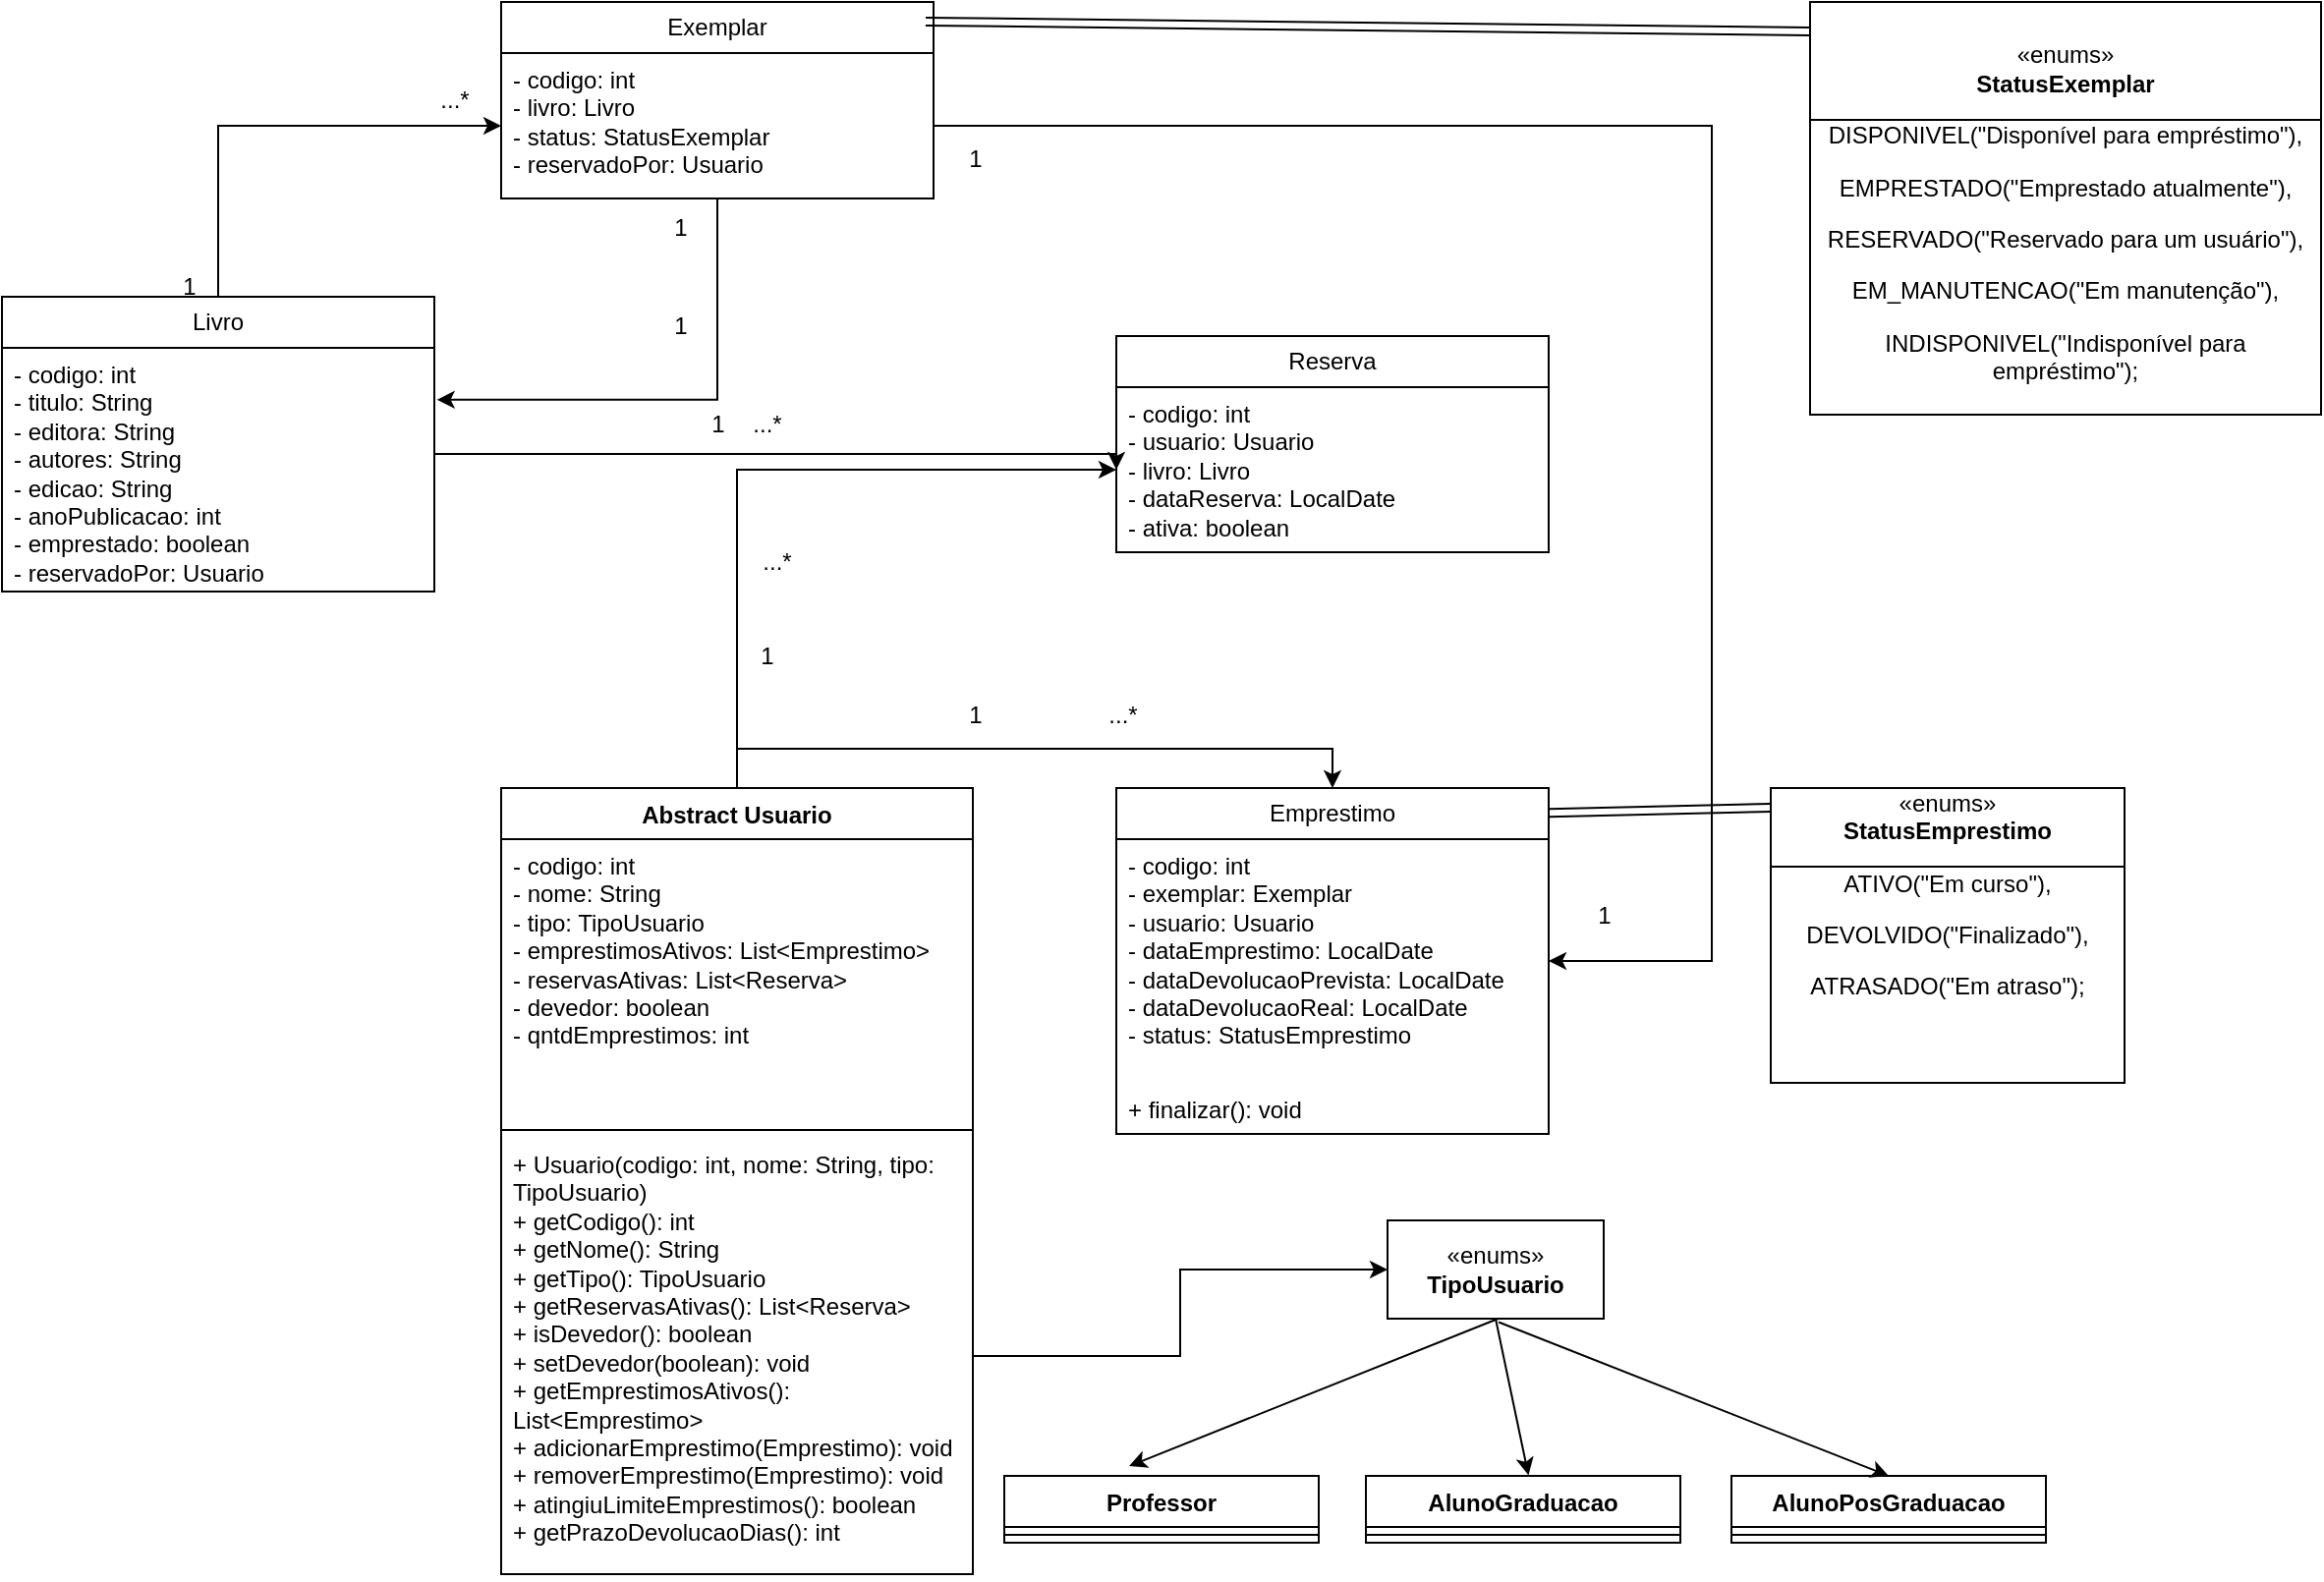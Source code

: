 <mxfile version="27.0.5">
  <diagram name="Página-1" id="qFsdDP8MJ4EGLzktBLl0">
    <mxGraphModel dx="1327" dy="1987" grid="1" gridSize="10" guides="1" tooltips="1" connect="1" arrows="1" fold="1" page="1" pageScale="1" pageWidth="827" pageHeight="1169" math="0" shadow="0">
      <root>
        <mxCell id="0" />
        <mxCell id="1" parent="0" />
        <mxCell id="Agw1DdUP6BiHVhbd0GuQ-39" style="edgeStyle=orthogonalEdgeStyle;rounded=0;orthogonalLoop=1;jettySize=auto;html=1;exitX=0.5;exitY=0;exitDx=0;exitDy=0;entryX=0.5;entryY=0;entryDx=0;entryDy=0;" parent="1" source="Agw1DdUP6BiHVhbd0GuQ-1" target="Agw1DdUP6BiHVhbd0GuQ-26" edge="1">
          <mxGeometry relative="1" as="geometry" />
        </mxCell>
        <mxCell id="Agw1DdUP6BiHVhbd0GuQ-1" value="Abstract Usuario" style="swimlane;fontStyle=1;align=center;verticalAlign=top;childLayout=stackLayout;horizontal=1;startSize=26;horizontalStack=0;resizeParent=1;resizeParentMax=0;resizeLast=0;collapsible=1;marginBottom=0;whiteSpace=wrap;html=1;" parent="1" vertex="1">
          <mxGeometry x="294" y="80" width="240" height="400" as="geometry" />
        </mxCell>
        <mxCell id="Agw1DdUP6BiHVhbd0GuQ-2" value="- codigo: int&lt;br&gt;- nome: String&lt;br&gt;- tipo: TipoUsuario&lt;br&gt;- emprestimosAtivos: List&amp;lt;Emprestimo&amp;gt;&lt;br&gt;- reservasAtivas: List&amp;lt;Reserva&amp;gt;&lt;br&gt;- devedor: boolean&lt;br&gt;- qntdEmprestimos: int" style="text;strokeColor=none;fillColor=none;align=left;verticalAlign=top;spacingLeft=4;spacingRight=4;overflow=hidden;rotatable=0;points=[[0,0.5],[1,0.5]];portConstraint=eastwest;whiteSpace=wrap;html=1;" parent="Agw1DdUP6BiHVhbd0GuQ-1" vertex="1">
          <mxGeometry y="26" width="240" height="144" as="geometry" />
        </mxCell>
        <mxCell id="Agw1DdUP6BiHVhbd0GuQ-3" value="" style="line;strokeWidth=1;fillColor=none;align=left;verticalAlign=middle;spacingTop=-1;spacingLeft=3;spacingRight=3;rotatable=0;labelPosition=right;points=[];portConstraint=eastwest;strokeColor=inherit;" parent="Agw1DdUP6BiHVhbd0GuQ-1" vertex="1">
          <mxGeometry y="170" width="240" height="8" as="geometry" />
        </mxCell>
        <mxCell id="Agw1DdUP6BiHVhbd0GuQ-4" value="+ Usuario(codigo: int, nome: String, tipo: TipoUsuario)&lt;br&gt;+ getCodigo(): int&lt;br&gt;+ getNome(): String&lt;br&gt;+ getTipo(): TipoUsuario&lt;br&gt;+ getReservasAtivas(): List&amp;lt;Reserva&amp;gt;&lt;br&gt;+ isDevedor(): boolean&lt;br&gt;+ setDevedor(boolean): void&lt;br&gt;+ getEmprestimosAtivos(): List&amp;lt;Emprestimo&amp;gt;&lt;br&gt;+ adicionarEmprestimo(Emprestimo): void&lt;br&gt;+ removerEmprestimo(Emprestimo): void&lt;br&gt;+ atingiuLimiteEmprestimos(): boolean&lt;br&gt;+ getPrazoDevolucaoDias(): int" style="text;strokeColor=none;fillColor=none;align=left;verticalAlign=top;spacingLeft=4;spacingRight=4;overflow=hidden;rotatable=0;points=[[0,0.5],[1,0.5]];portConstraint=eastwest;whiteSpace=wrap;html=1;" parent="Agw1DdUP6BiHVhbd0GuQ-1" vertex="1">
          <mxGeometry y="178" width="240" height="222" as="geometry" />
        </mxCell>
        <mxCell id="Agw1DdUP6BiHVhbd0GuQ-9" value="Professor" style="swimlane;fontStyle=1;align=center;verticalAlign=top;childLayout=stackLayout;horizontal=1;startSize=26;horizontalStack=0;resizeParent=1;resizeParentMax=0;resizeLast=0;collapsible=1;marginBottom=0;whiteSpace=wrap;html=1;" parent="1" vertex="1">
          <mxGeometry x="550" y="430" width="160" height="34" as="geometry" />
        </mxCell>
        <mxCell id="Agw1DdUP6BiHVhbd0GuQ-11" value="" style="line;strokeWidth=1;fillColor=none;align=left;verticalAlign=middle;spacingTop=-1;spacingLeft=3;spacingRight=3;rotatable=0;labelPosition=right;points=[];portConstraint=eastwest;strokeColor=inherit;" parent="Agw1DdUP6BiHVhbd0GuQ-9" vertex="1">
          <mxGeometry y="26" width="160" height="8" as="geometry" />
        </mxCell>
        <mxCell id="Agw1DdUP6BiHVhbd0GuQ-13" value="AlunoGraduacao" style="swimlane;fontStyle=1;align=center;verticalAlign=top;childLayout=stackLayout;horizontal=1;startSize=26;horizontalStack=0;resizeParent=1;resizeParentMax=0;resizeLast=0;collapsible=1;marginBottom=0;whiteSpace=wrap;html=1;" parent="1" vertex="1">
          <mxGeometry x="734" y="430" width="160" height="34" as="geometry" />
        </mxCell>
        <mxCell id="Agw1DdUP6BiHVhbd0GuQ-15" value="" style="line;strokeWidth=1;fillColor=none;align=left;verticalAlign=middle;spacingTop=-1;spacingLeft=3;spacingRight=3;rotatable=0;labelPosition=right;points=[];portConstraint=eastwest;strokeColor=inherit;" parent="Agw1DdUP6BiHVhbd0GuQ-13" vertex="1">
          <mxGeometry y="26" width="160" height="8" as="geometry" />
        </mxCell>
        <mxCell id="Agw1DdUP6BiHVhbd0GuQ-17" value="AlunoPosGraduacao" style="swimlane;fontStyle=1;align=center;verticalAlign=top;childLayout=stackLayout;horizontal=1;startSize=26;horizontalStack=0;resizeParent=1;resizeParentMax=0;resizeLast=0;collapsible=1;marginBottom=0;whiteSpace=wrap;html=1;" parent="1" vertex="1">
          <mxGeometry x="920" y="430" width="160" height="34" as="geometry" />
        </mxCell>
        <mxCell id="Agw1DdUP6BiHVhbd0GuQ-19" value="" style="line;strokeWidth=1;fillColor=none;align=left;verticalAlign=middle;spacingTop=-1;spacingLeft=3;spacingRight=3;rotatable=0;labelPosition=right;points=[];portConstraint=eastwest;strokeColor=inherit;" parent="Agw1DdUP6BiHVhbd0GuQ-17" vertex="1">
          <mxGeometry y="26" width="160" height="8" as="geometry" />
        </mxCell>
        <mxCell id="Agw1DdUP6BiHVhbd0GuQ-22" value="" style="endArrow=classic;html=1;rounded=0;exitX=0.447;exitY=1.01;exitDx=0;exitDy=0;exitPerimeter=0;entryX=0.397;entryY=-0.046;entryDx=0;entryDy=0;entryPerimeter=0;" parent="1" edge="1">
          <mxGeometry width="50" height="50" relative="1" as="geometry">
            <mxPoint x="801.28" y="350" as="sourcePoint" />
            <mxPoint x="613.52" y="425.02" as="targetPoint" />
          </mxGeometry>
        </mxCell>
        <mxCell id="Agw1DdUP6BiHVhbd0GuQ-23" value="" style="endArrow=classic;html=1;rounded=0;exitX=0.477;exitY=1.016;exitDx=0;exitDy=0;exitPerimeter=0;entryX=0.517;entryY=-0.009;entryDx=0;entryDy=0;entryPerimeter=0;" parent="1" target="Agw1DdUP6BiHVhbd0GuQ-13" edge="1">
          <mxGeometry width="50" height="50" relative="1" as="geometry">
            <mxPoint x="800" y="350.002" as="sourcePoint" />
            <mxPoint x="805.52" y="426.45" as="targetPoint" />
          </mxGeometry>
        </mxCell>
        <mxCell id="Agw1DdUP6BiHVhbd0GuQ-24" value="" style="endArrow=classic;html=1;rounded=0;exitX=0.448;exitY=1.008;exitDx=0;exitDy=0;exitPerimeter=0;entryX=0.5;entryY=0;entryDx=0;entryDy=0;" parent="1" target="Agw1DdUP6BiHVhbd0GuQ-17" edge="1">
          <mxGeometry width="50" height="50" relative="1" as="geometry">
            <mxPoint x="801.52" y="351.776" as="sourcePoint" />
            <mxPoint x="990" y="500" as="targetPoint" />
          </mxGeometry>
        </mxCell>
        <mxCell id="Agw1DdUP6BiHVhbd0GuQ-26" value="Emprestimo" style="swimlane;fontStyle=0;childLayout=stackLayout;horizontal=1;startSize=26;fillColor=none;horizontalStack=0;resizeParent=1;resizeParentMax=0;resizeLast=0;collapsible=1;marginBottom=0;whiteSpace=wrap;html=1;" parent="1" vertex="1">
          <mxGeometry x="607" y="80" width="220" height="176" as="geometry" />
        </mxCell>
        <mxCell id="Agw1DdUP6BiHVhbd0GuQ-27" value="- codigo: int&lt;br&gt;- exemplar: Exemplar&lt;br&gt;- usuario: Usuario&lt;br&gt;- dataEmprestimo: LocalDate&lt;br&gt;- dataDevolucaoPrevista: LocalDate&lt;br&gt;- dataDevolucaoReal: LocalDate&lt;br&gt;- status: StatusEmprestimo" style="text;strokeColor=none;fillColor=none;align=left;verticalAlign=top;spacingLeft=4;spacingRight=4;overflow=hidden;rotatable=0;points=[[0,0.5],[1,0.5]];portConstraint=eastwest;whiteSpace=wrap;html=1;" parent="Agw1DdUP6BiHVhbd0GuQ-26" vertex="1">
          <mxGeometry y="26" width="220" height="124" as="geometry" />
        </mxCell>
        <mxCell id="Agw1DdUP6BiHVhbd0GuQ-28" value="+ finalizar(): void" style="text;strokeColor=none;fillColor=none;align=left;verticalAlign=top;spacingLeft=4;spacingRight=4;overflow=hidden;rotatable=0;points=[[0,0.5],[1,0.5]];portConstraint=eastwest;whiteSpace=wrap;html=1;" parent="Agw1DdUP6BiHVhbd0GuQ-26" vertex="1">
          <mxGeometry y="150" width="220" height="26" as="geometry" />
        </mxCell>
        <mxCell id="Agw1DdUP6BiHVhbd0GuQ-30" value="Reserva" style="swimlane;fontStyle=0;childLayout=stackLayout;horizontal=1;startSize=26;fillColor=none;horizontalStack=0;resizeParent=1;resizeParentMax=0;resizeLast=0;collapsible=1;marginBottom=0;whiteSpace=wrap;html=1;" parent="1" vertex="1">
          <mxGeometry x="607" y="-150" width="220" height="110" as="geometry" />
        </mxCell>
        <mxCell id="Agw1DdUP6BiHVhbd0GuQ-31" value="- codigo: int&lt;br&gt;- usuario: Usuario&lt;br&gt;- livro: Livro&lt;br&gt;- dataReserva: LocalDate&lt;br&gt;- ativa: boolean" style="text;strokeColor=none;fillColor=none;align=left;verticalAlign=top;spacingLeft=4;spacingRight=4;overflow=hidden;rotatable=0;points=[[0,0.5],[1,0.5]];portConstraint=eastwest;whiteSpace=wrap;html=1;" parent="Agw1DdUP6BiHVhbd0GuQ-30" vertex="1">
          <mxGeometry y="26" width="220" height="84" as="geometry" />
        </mxCell>
        <mxCell id="Agw1DdUP6BiHVhbd0GuQ-45" style="edgeStyle=orthogonalEdgeStyle;rounded=0;orthogonalLoop=1;jettySize=auto;html=1;exitX=0.5;exitY=0;exitDx=0;exitDy=0;" parent="1" source="Agw1DdUP6BiHVhbd0GuQ-33" target="Agw1DdUP6BiHVhbd0GuQ-37" edge="1">
          <mxGeometry relative="1" as="geometry" />
        </mxCell>
        <mxCell id="Agw1DdUP6BiHVhbd0GuQ-33" value="Livro" style="swimlane;fontStyle=0;childLayout=stackLayout;horizontal=1;startSize=26;fillColor=none;horizontalStack=0;resizeParent=1;resizeParentMax=0;resizeLast=0;collapsible=1;marginBottom=0;whiteSpace=wrap;html=1;" parent="1" vertex="1">
          <mxGeometry x="40" y="-170" width="220" height="150" as="geometry" />
        </mxCell>
        <mxCell id="Agw1DdUP6BiHVhbd0GuQ-34" value="- codigo: int&lt;br&gt;- titulo: String&lt;br&gt;- editora: String&lt;br&gt;- autores: String&lt;br&gt;- edicao: String&lt;br&gt;- anoPublicacao: int&lt;br&gt;- emprestado: boolean&lt;br&gt;- reservadoPor: Usuario" style="text;strokeColor=none;fillColor=none;align=left;verticalAlign=top;spacingLeft=4;spacingRight=4;overflow=hidden;rotatable=0;points=[[0,0.5],[1,0.5]];portConstraint=eastwest;whiteSpace=wrap;html=1;" parent="Agw1DdUP6BiHVhbd0GuQ-33" vertex="1">
          <mxGeometry y="26" width="220" height="124" as="geometry" />
        </mxCell>
        <mxCell id="Agw1DdUP6BiHVhbd0GuQ-36" value="Exemplar" style="swimlane;fontStyle=0;childLayout=stackLayout;horizontal=1;startSize=26;fillColor=none;horizontalStack=0;resizeParent=1;resizeParentMax=0;resizeLast=0;collapsible=1;marginBottom=0;whiteSpace=wrap;html=1;" parent="1" vertex="1">
          <mxGeometry x="294" y="-320" width="220" height="100" as="geometry" />
        </mxCell>
        <mxCell id="Agw1DdUP6BiHVhbd0GuQ-37" value="- codigo: int&lt;br&gt;- livro: Livro&lt;br&gt;- status: StatusExemplar&lt;br&gt;- reservadoPor: Usuario" style="text;strokeColor=none;fillColor=none;align=left;verticalAlign=top;spacingLeft=4;spacingRight=4;overflow=hidden;rotatable=0;points=[[0,0.5],[1,0.5]];portConstraint=eastwest;whiteSpace=wrap;html=1;" parent="Agw1DdUP6BiHVhbd0GuQ-36" vertex="1">
          <mxGeometry y="26" width="220" height="74" as="geometry" />
        </mxCell>
        <mxCell id="Agw1DdUP6BiHVhbd0GuQ-40" value="1" style="text;html=1;align=center;verticalAlign=middle;resizable=0;points=[];autosize=1;strokeColor=none;fillColor=none;" parent="1" vertex="1">
          <mxGeometry x="520" y="28" width="30" height="30" as="geometry" />
        </mxCell>
        <mxCell id="Agw1DdUP6BiHVhbd0GuQ-41" value="...*" style="text;html=1;align=center;verticalAlign=middle;resizable=0;points=[];autosize=1;strokeColor=none;fillColor=none;" parent="1" vertex="1">
          <mxGeometry x="590" y="28" width="40" height="30" as="geometry" />
        </mxCell>
        <mxCell id="Agw1DdUP6BiHVhbd0GuQ-42" style="edgeStyle=orthogonalEdgeStyle;rounded=0;orthogonalLoop=1;jettySize=auto;html=1;entryX=0;entryY=0.5;entryDx=0;entryDy=0;" parent="1" source="Agw1DdUP6BiHVhbd0GuQ-1" target="Agw1DdUP6BiHVhbd0GuQ-31" edge="1">
          <mxGeometry relative="1" as="geometry" />
        </mxCell>
        <mxCell id="Agw1DdUP6BiHVhbd0GuQ-43" value="...*" style="text;html=1;align=center;verticalAlign=middle;resizable=0;points=[];autosize=1;strokeColor=none;fillColor=none;" parent="1" vertex="1">
          <mxGeometry x="409" y="-120" width="40" height="30" as="geometry" />
        </mxCell>
        <mxCell id="Agw1DdUP6BiHVhbd0GuQ-46" value="1" style="text;html=1;align=center;verticalAlign=middle;resizable=0;points=[];autosize=1;strokeColor=none;fillColor=none;" parent="1" vertex="1">
          <mxGeometry x="120" y="-190" width="30" height="30" as="geometry" />
        </mxCell>
        <mxCell id="Agw1DdUP6BiHVhbd0GuQ-47" value="...*" style="text;html=1;align=center;verticalAlign=middle;resizable=0;points=[];autosize=1;strokeColor=none;fillColor=none;" parent="1" vertex="1">
          <mxGeometry x="250" y="-285" width="40" height="30" as="geometry" />
        </mxCell>
        <mxCell id="Agw1DdUP6BiHVhbd0GuQ-48" style="edgeStyle=orthogonalEdgeStyle;rounded=0;orthogonalLoop=1;jettySize=auto;html=1;exitX=1;exitY=0.5;exitDx=0;exitDy=0;entryX=0;entryY=0.5;entryDx=0;entryDy=0;" parent="1" source="Agw1DdUP6BiHVhbd0GuQ-34" target="Agw1DdUP6BiHVhbd0GuQ-31" edge="1">
          <mxGeometry relative="1" as="geometry">
            <Array as="points">
              <mxPoint x="260" y="-90" />
              <mxPoint x="607" y="-90" />
            </Array>
          </mxGeometry>
        </mxCell>
        <mxCell id="Agw1DdUP6BiHVhbd0GuQ-49" value="1" style="text;html=1;align=center;verticalAlign=middle;resizable=0;points=[];autosize=1;strokeColor=none;fillColor=none;" parent="1" vertex="1">
          <mxGeometry x="389" y="-120" width="30" height="30" as="geometry" />
        </mxCell>
        <mxCell id="Agw1DdUP6BiHVhbd0GuQ-50" value="...*" style="text;html=1;align=center;verticalAlign=middle;resizable=0;points=[];autosize=1;strokeColor=none;fillColor=none;" parent="1" vertex="1">
          <mxGeometry x="414" y="-50" width="40" height="30" as="geometry" />
        </mxCell>
        <mxCell id="Agw1DdUP6BiHVhbd0GuQ-51" style="edgeStyle=orthogonalEdgeStyle;rounded=0;orthogonalLoop=1;jettySize=auto;html=1;entryX=1.006;entryY=0.213;entryDx=0;entryDy=0;entryPerimeter=0;" parent="1" source="Agw1DdUP6BiHVhbd0GuQ-36" target="Agw1DdUP6BiHVhbd0GuQ-34" edge="1">
          <mxGeometry relative="1" as="geometry" />
        </mxCell>
        <mxCell id="Agw1DdUP6BiHVhbd0GuQ-52" value="1" style="text;html=1;align=center;verticalAlign=middle;resizable=0;points=[];autosize=1;strokeColor=none;fillColor=none;" parent="1" vertex="1">
          <mxGeometry x="370" y="-170" width="30" height="30" as="geometry" />
        </mxCell>
        <mxCell id="Agw1DdUP6BiHVhbd0GuQ-53" value="1" style="text;html=1;align=center;verticalAlign=middle;resizable=0;points=[];autosize=1;strokeColor=none;fillColor=none;" parent="1" vertex="1">
          <mxGeometry x="370" y="-220" width="30" height="30" as="geometry" />
        </mxCell>
        <mxCell id="Agw1DdUP6BiHVhbd0GuQ-55" style="edgeStyle=orthogonalEdgeStyle;rounded=0;orthogonalLoop=1;jettySize=auto;html=1;entryX=1;entryY=0.5;entryDx=0;entryDy=0;" parent="1" source="Agw1DdUP6BiHVhbd0GuQ-37" target="Agw1DdUP6BiHVhbd0GuQ-27" edge="1">
          <mxGeometry relative="1" as="geometry">
            <Array as="points">
              <mxPoint x="910" y="-257" />
              <mxPoint x="910" y="168" />
            </Array>
          </mxGeometry>
        </mxCell>
        <mxCell id="Agw1DdUP6BiHVhbd0GuQ-56" value="1" style="text;html=1;align=center;verticalAlign=middle;resizable=0;points=[];autosize=1;strokeColor=none;fillColor=none;" parent="1" vertex="1">
          <mxGeometry x="520" y="-255" width="30" height="30" as="geometry" />
        </mxCell>
        <mxCell id="Agw1DdUP6BiHVhbd0GuQ-57" value="1" style="text;html=1;align=center;verticalAlign=middle;resizable=0;points=[];autosize=1;strokeColor=none;fillColor=none;" parent="1" vertex="1">
          <mxGeometry x="840" y="130" width="30" height="30" as="geometry" />
        </mxCell>
        <mxCell id="_S_LhzVNq2Jv9fvnsxVI-2" value="1" style="text;html=1;align=center;verticalAlign=middle;resizable=0;points=[];autosize=1;strokeColor=none;fillColor=none;" vertex="1" parent="1">
          <mxGeometry x="414" y="-2" width="30" height="30" as="geometry" />
        </mxCell>
        <mxCell id="_S_LhzVNq2Jv9fvnsxVI-3" value="«enums»&lt;br&gt;&lt;b&gt;TipoUsuario&lt;/b&gt;" style="html=1;whiteSpace=wrap;" vertex="1" parent="1">
          <mxGeometry x="745" y="300" width="110" height="50" as="geometry" />
        </mxCell>
        <mxCell id="_S_LhzVNq2Jv9fvnsxVI-4" value="&lt;div&gt;«enums»&lt;/div&gt;&lt;div&gt;&lt;b&gt;StatusExemplar&lt;/b&gt;&lt;/div&gt;&lt;div&gt;&lt;p data-pm-slice=&quot;0 0 []&quot;&gt;DISPONIVEL(&quot;Disponível para empréstimo&quot;),&lt;/p&gt;&lt;p&gt;    EMPRESTADO(&quot;Emprestado atualmente&quot;),&lt;/p&gt;&lt;p&gt;    RESERVADO(&quot;Reservado para um usuário&quot;),&lt;/p&gt;&lt;p&gt;    EM_MANUTENCAO(&quot;Em manutenção&quot;),&lt;/p&gt;&lt;p&gt;    INDISPONIVEL(&quot;Indisponível para empréstimo&quot;);&lt;/p&gt;&lt;br&gt;&lt;/div&gt;&lt;div&gt;&lt;b&gt;&lt;br&gt;&lt;/b&gt;&lt;/div&gt;&lt;div&gt;&lt;b&gt;&lt;br&gt;&lt;/b&gt;&lt;/div&gt;" style="html=1;whiteSpace=wrap;" vertex="1" parent="1">
          <mxGeometry x="960" y="-260" width="260" height="150" as="geometry" />
        </mxCell>
        <mxCell id="_S_LhzVNq2Jv9fvnsxVI-5" value="" style="rounded=0;whiteSpace=wrap;html=1;fillColor=none;" vertex="1" parent="1">
          <mxGeometry x="960" y="-320" width="260" height="60" as="geometry" />
        </mxCell>
        <mxCell id="_S_LhzVNq2Jv9fvnsxVI-9" style="edgeStyle=orthogonalEdgeStyle;rounded=0;orthogonalLoop=1;jettySize=auto;html=1;entryX=0;entryY=0.5;entryDx=0;entryDy=0;" edge="1" parent="1" source="Agw1DdUP6BiHVhbd0GuQ-4" target="_S_LhzVNq2Jv9fvnsxVI-3">
          <mxGeometry relative="1" as="geometry" />
        </mxCell>
        <mxCell id="_S_LhzVNq2Jv9fvnsxVI-11" value="" style="shape=link;html=1;rounded=0;entryX=0;entryY=0.25;entryDx=0;entryDy=0;" edge="1" parent="1" target="_S_LhzVNq2Jv9fvnsxVI-5">
          <mxGeometry width="100" relative="1" as="geometry">
            <mxPoint x="510" y="-310" as="sourcePoint" />
            <mxPoint x="610" y="-310" as="targetPoint" />
          </mxGeometry>
        </mxCell>
        <mxCell id="_S_LhzVNq2Jv9fvnsxVI-12" value="&lt;div&gt;«enums»&lt;/div&gt;&lt;div&gt;&lt;b&gt;StatusEmprestimo&lt;/b&gt;&lt;/div&gt;&lt;div&gt;&lt;p data-pm-slice=&quot;0 0 []&quot;&gt;ATIVO(&quot;Em curso&quot;),&lt;/p&gt;&lt;p&gt;    DEVOLVIDO(&quot;Finalizado&quot;),&lt;/p&gt;&lt;p&gt;    ATRASADO(&quot;Em atraso&quot;);&lt;/p&gt;&lt;p data-pm-slice=&quot;0 0 []&quot;&gt;&lt;br&gt;&lt;/p&gt;&lt;br&gt;&lt;/div&gt;&lt;div&gt;&lt;b&gt;&lt;br&gt;&lt;/b&gt;&lt;/div&gt;&lt;div&gt;&lt;b&gt;&lt;br&gt;&lt;/b&gt;&lt;/div&gt;" style="html=1;whiteSpace=wrap;" vertex="1" parent="1">
          <mxGeometry x="940" y="120" width="180" height="110" as="geometry" />
        </mxCell>
        <mxCell id="_S_LhzVNq2Jv9fvnsxVI-13" value="&lt;div&gt;&lt;br&gt;&lt;/div&gt;&lt;div&gt;&lt;br&gt;&lt;/div&gt;&lt;div&gt;&lt;br&gt;&lt;/div&gt;&lt;div&gt;&lt;br&gt;&lt;/div&gt;" style="rounded=0;whiteSpace=wrap;html=1;fillColor=none;" vertex="1" parent="1">
          <mxGeometry x="940" y="80" width="180" height="40" as="geometry" />
        </mxCell>
        <mxCell id="_S_LhzVNq2Jv9fvnsxVI-14" value="" style="shape=link;html=1;rounded=0;entryX=0;entryY=0.25;entryDx=0;entryDy=0;exitX=1.002;exitY=0.072;exitDx=0;exitDy=0;exitPerimeter=0;" edge="1" parent="1" source="Agw1DdUP6BiHVhbd0GuQ-26" target="_S_LhzVNq2Jv9fvnsxVI-13">
          <mxGeometry width="100" relative="1" as="geometry">
            <mxPoint x="791" y="40.5" as="sourcePoint" />
            <mxPoint x="1241" y="45.5" as="targetPoint" />
          </mxGeometry>
        </mxCell>
      </root>
    </mxGraphModel>
  </diagram>
</mxfile>
